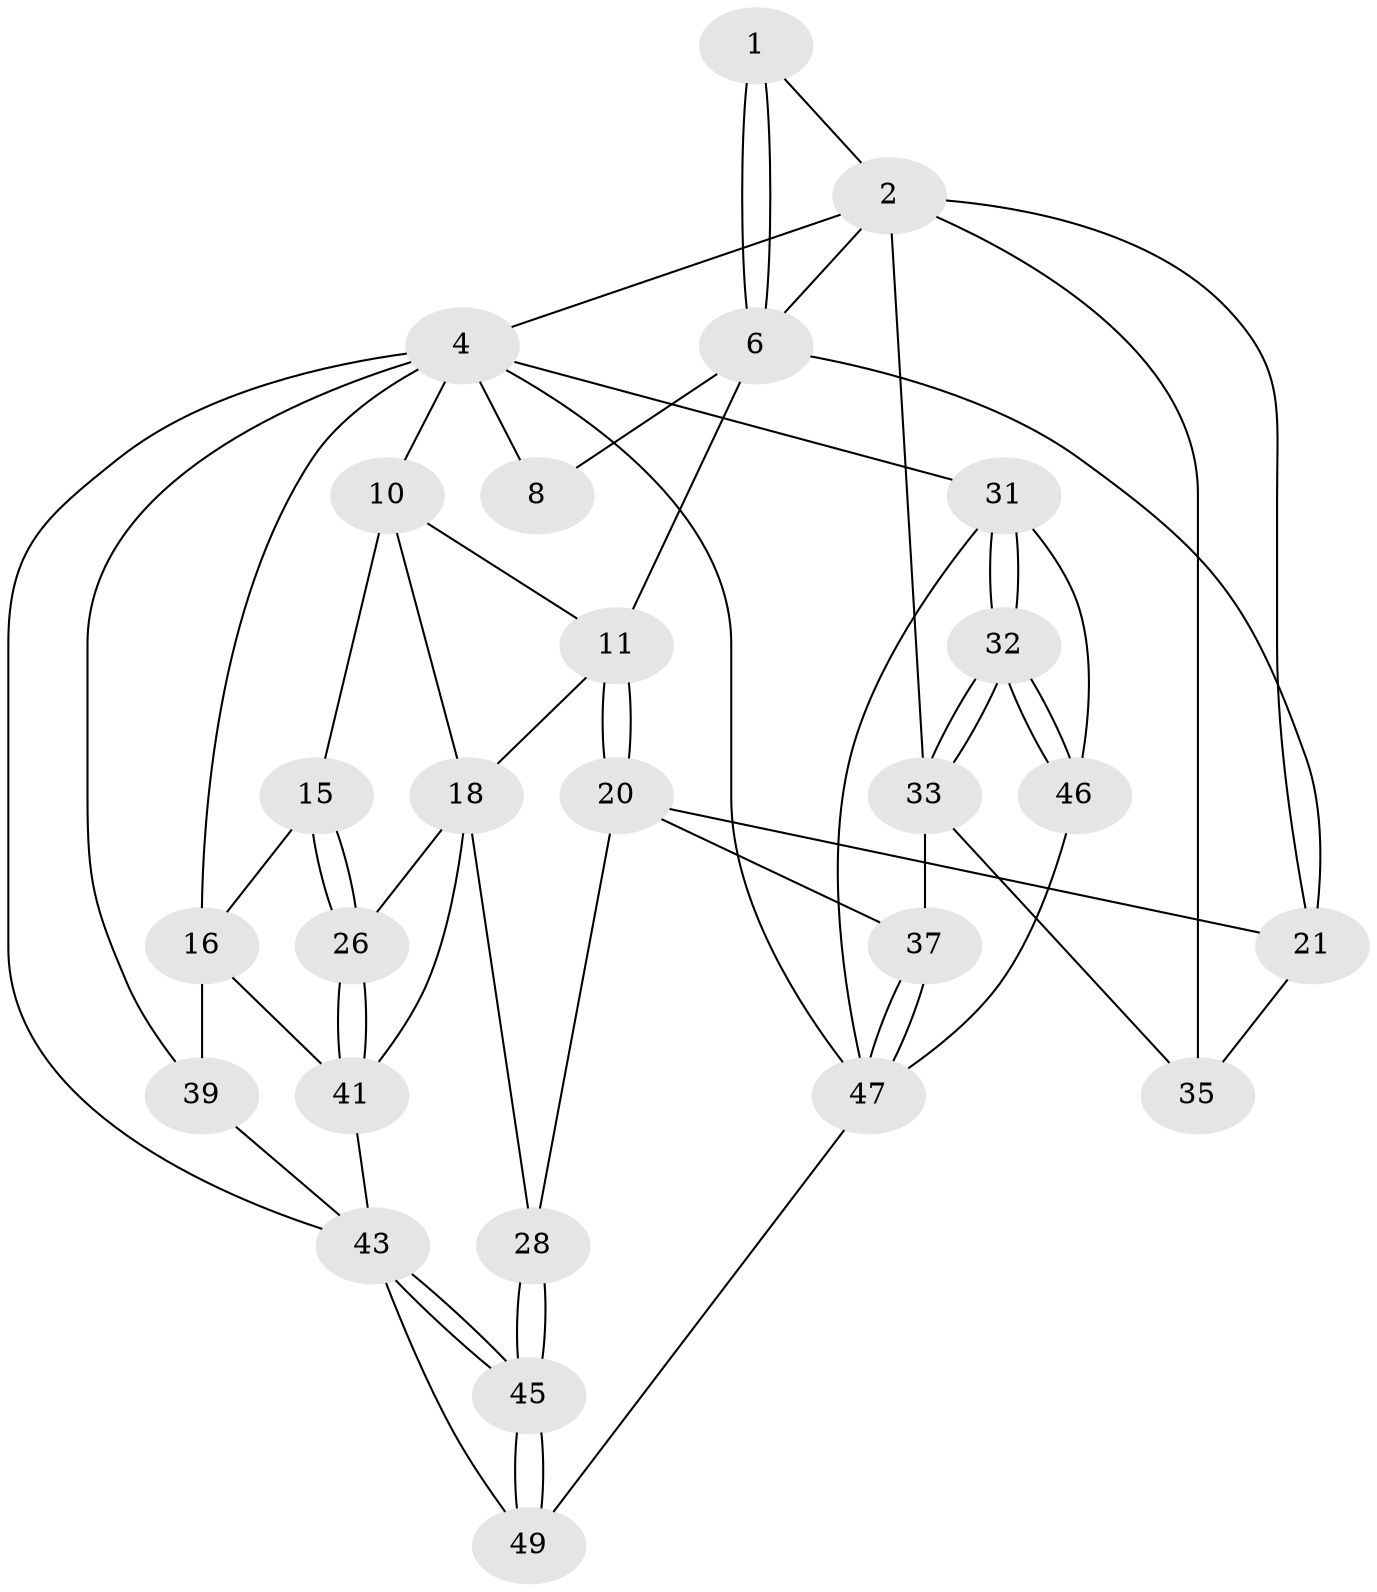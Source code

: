 // original degree distribution, {3: 0.038461538461538464, 4: 0.28846153846153844, 5: 0.4230769230769231, 6: 0.25}
// Generated by graph-tools (version 1.1) at 2025/21/03/04/25 18:21:40]
// undirected, 26 vertices, 61 edges
graph export_dot {
graph [start="1"]
  node [color=gray90,style=filled];
  1 [pos="+0.6958228013570384+0.07965631249381998"];
  2 [pos="+0.8230943381665549+0.14499001382769633",super="+3"];
  4 [pos="+1+0",super="+30+5+9"];
  6 [pos="+0.6262033541645476+0.18400532098190345",super="+7+19"];
  8 [pos="+0.46817997046371235+0"];
  10 [pos="+0.10753793831479239+0",super="+13"];
  11 [pos="+0.4357299499731485+0.1507494427272427",super="+12"];
  15 [pos="+0+0.21898693693776813"];
  16 [pos="+0+0.1847185412641819",super="+38"];
  18 [pos="+0.25008317518847095+0.3232243721691173",super="+25"];
  20 [pos="+0.4341696779058117+0.3449728826443904",super="+22"];
  21 [pos="+0.6919556400439267+0.297766632156197",super="+24"];
  26 [pos="+0.18072601940393407+0.4317247609920082"];
  28 [pos="+0.32770189572129427+0.6036569573335034"];
  31 [pos="+1+0.7009540084820389",super="+50"];
  32 [pos="+1+0.5913318113951973"];
  33 [pos="+1+0.45246009415747795",super="+36"];
  35 [pos="+0.709931318183055+0.3309693942291444"];
  37 [pos="+0.6878498666835943+0.5900259973582525"];
  39 [pos="+0+0.9536102848321258"];
  41 [pos="+0+0.5077720093495871",super="+42"];
  43 [pos="+0.14445811153542618+0.6888293524373026",super="+44"];
  45 [pos="+0.3143827362312339+0.6669232222233533"];
  46 [pos="+0.7599609689555732+0.660773304682729"];
  47 [pos="+0.6894672352963169+0.598626477508147",super="+48"];
  49 [pos="+0.4362773460959444+0.9103934021858309"];
  1 -- 2;
  1 -- 6;
  1 -- 6;
  2 -- 33;
  2 -- 35;
  2 -- 4;
  2 -- 21;
  2 -- 6;
  4 -- 31;
  4 -- 8;
  4 -- 16;
  4 -- 39;
  4 -- 10;
  4 -- 47;
  4 -- 43;
  6 -- 8;
  6 -- 11;
  6 -- 21;
  10 -- 18;
  10 -- 11;
  10 -- 15;
  11 -- 20 [weight=2];
  11 -- 20;
  11 -- 18;
  15 -- 16;
  15 -- 26;
  15 -- 26;
  16 -- 41;
  16 -- 39;
  18 -- 26;
  18 -- 28;
  18 -- 41;
  20 -- 28;
  20 -- 37;
  20 -- 21;
  21 -- 35;
  26 -- 41;
  26 -- 41;
  28 -- 45;
  28 -- 45;
  31 -- 32;
  31 -- 32;
  31 -- 46;
  31 -- 47;
  32 -- 33;
  32 -- 33;
  32 -- 46;
  32 -- 46;
  33 -- 35;
  33 -- 37;
  37 -- 47;
  37 -- 47;
  39 -- 43;
  41 -- 43;
  43 -- 45;
  43 -- 45;
  43 -- 49;
  45 -- 49;
  45 -- 49;
  46 -- 47;
  47 -- 49;
}
